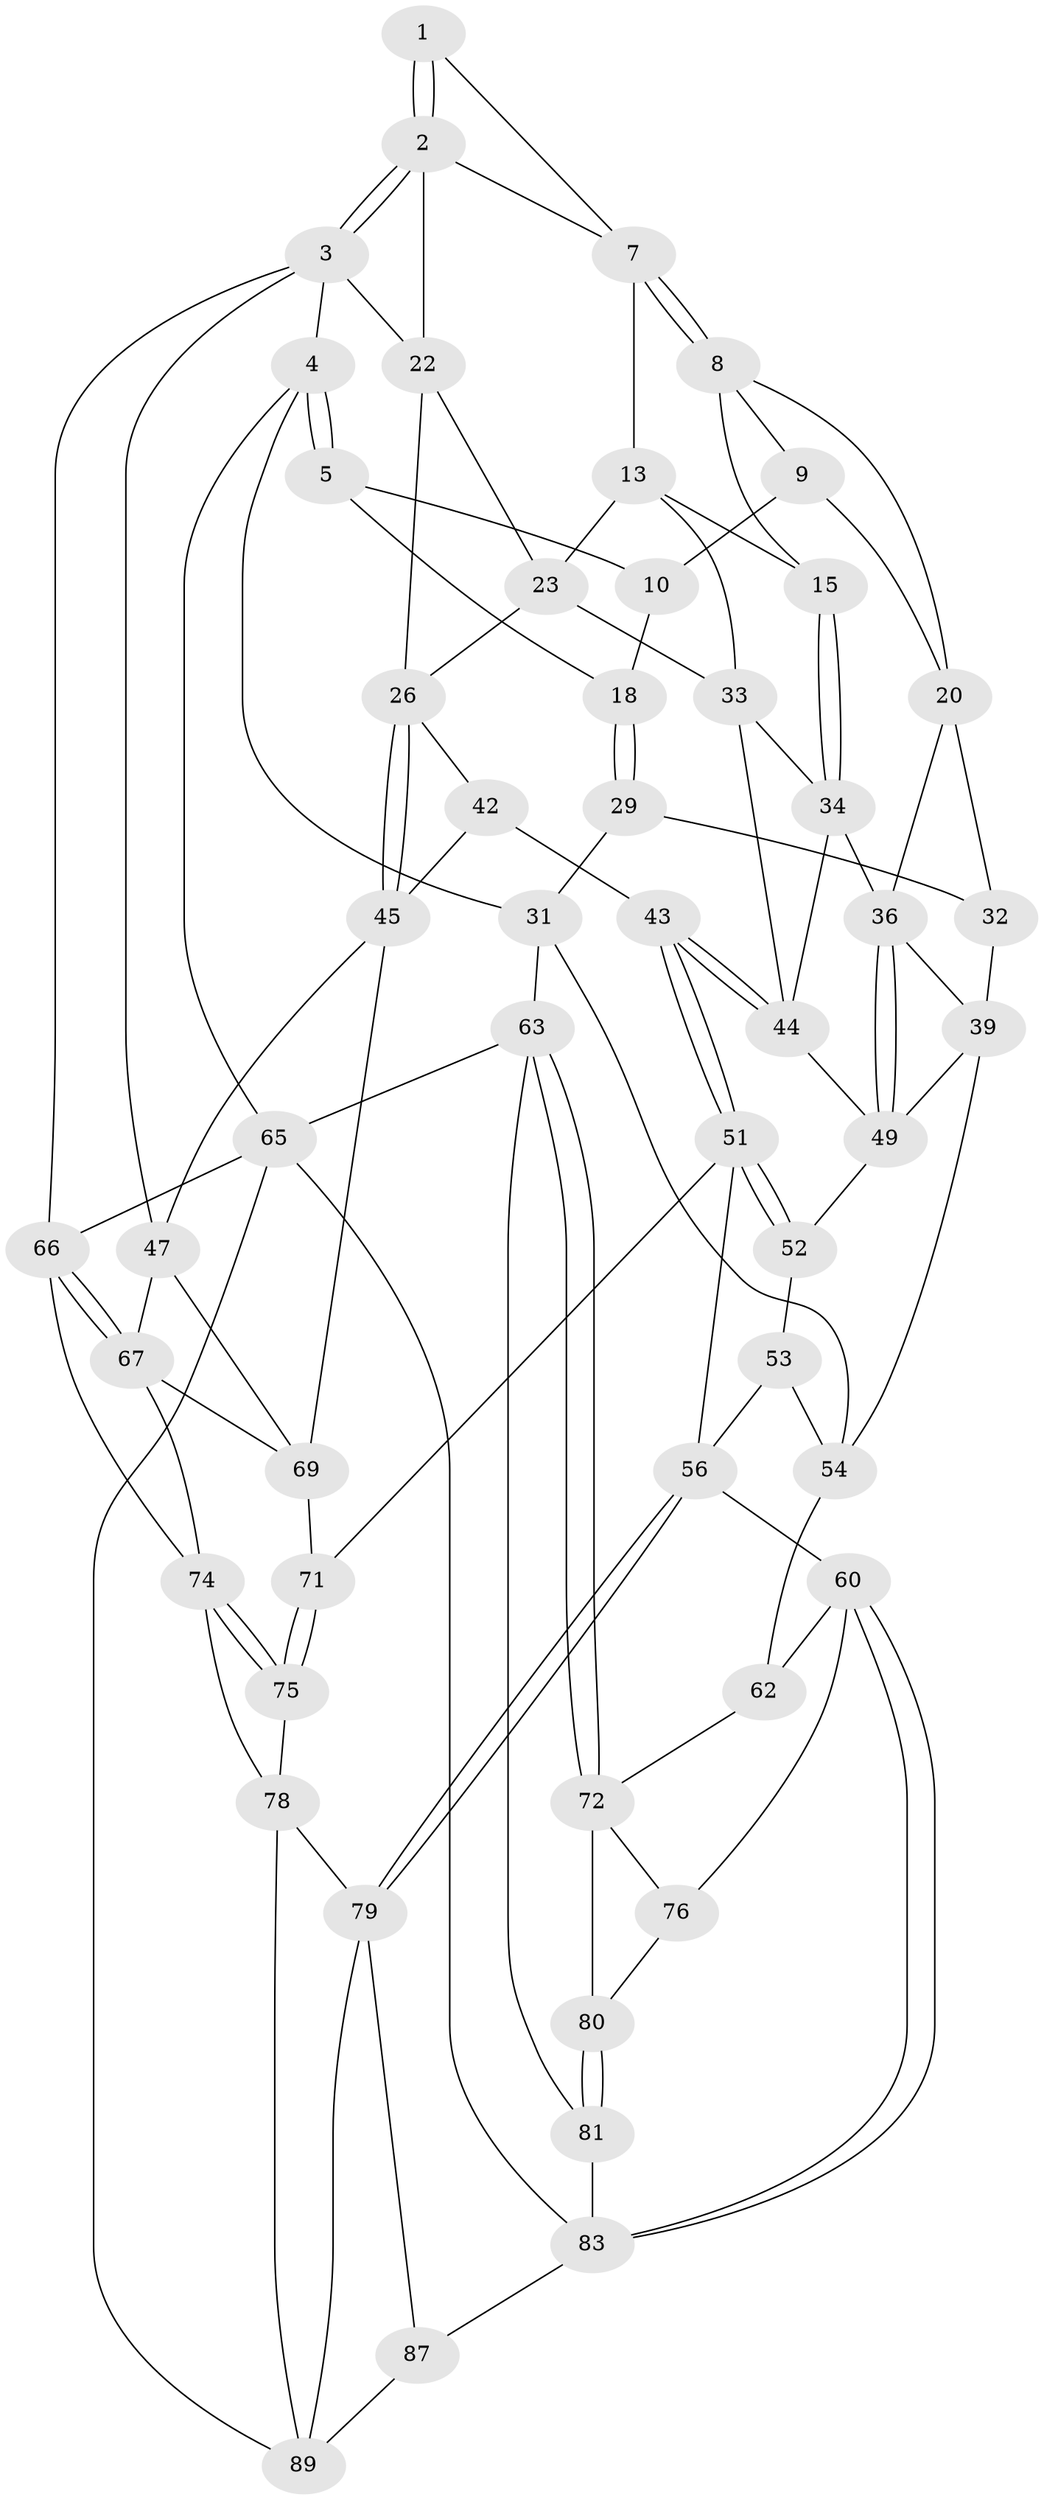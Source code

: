 // original degree distribution, {3: 0.021739130434782608, 5: 0.5869565217391305, 4: 0.20652173913043478, 6: 0.18478260869565216}
// Generated by graph-tools (version 1.1) at 2025/11/02/27/25 16:11:53]
// undirected, 53 vertices, 115 edges
graph export_dot {
graph [start="1"]
  node [color=gray90,style=filled];
  1 [pos="+0.37341310656371574+0"];
  2 [pos="+0.9185368244022281+0",super="+12"];
  3 [pos="+1+0",super="+24"];
  4 [pos="+0+0"];
  5 [pos="+0+0",super="+6"];
  7 [pos="+0.4457056204310902+0.024164379673533264",super="+11"];
  8 [pos="+0.3337982050082747+0.13911014900442556",super="+16"];
  9 [pos="+0.32147026096041337+0.14025425633843172",super="+19"];
  10 [pos="+0.2917966157472591+0.1169530738320604",super="+17"];
  13 [pos="+0.4935921156758262+0.18231580489172253",super="+14"];
  15 [pos="+0.47962390958526924+0.2022698433506875"];
  18 [pos="+0.15048296789179416+0.14632485254247557"];
  20 [pos="+0.34276340099606506+0.28107707100765617",super="+21"];
  22 [pos="+0.7594990448004838+0.03024118606086041",super="+25"];
  23 [pos="+0.7051016261692434+0.10231271232490165",super="+28"];
  26 [pos="+0.8512357467042118+0.3024662743233193",super="+27"];
  29 [pos="+0.1469044633458255+0.17346458715173335",super="+30"];
  31 [pos="+0+0.3799395106816276",super="+59"];
  32 [pos="+0.20144414560991028+0.2812498030204212",super="+41"];
  33 [pos="+0.616206185682608+0.2843655588009713",super="+38"];
  34 [pos="+0.47820564363765705+0.3349230452483213",super="+35"];
  36 [pos="+0.4224305487457975+0.38617836637999525",super="+37"];
  39 [pos="+0.2740356870953645+0.44002227514558884",super="+40"];
  42 [pos="+0.7128496587823071+0.5655298521385105"];
  43 [pos="+0.676704616290565+0.5691432933460783"];
  44 [pos="+0.6098272769953099+0.45278267681926776",super="+48"];
  45 [pos="+0.9002112800072001+0.478664853364887",super="+46"];
  47 [pos="+1+0.45976571574202535",super="+68"];
  49 [pos="+0.4399928605203481+0.4381066980590856",super="+50"];
  51 [pos="+0.6345146521283516+0.5935287284169728",super="+55"];
  52 [pos="+0.46415402643851733+0.5224757279075954"];
  53 [pos="+0.3752467343124463+0.5672163395909348"];
  54 [pos="+0.1950657977558619+0.49025173061194904",super="+58"];
  56 [pos="+0.4875807825960339+0.7697778352512932",super="+57"];
  60 [pos="+0.3951176104119809+0.7803489236496344",super="+61"];
  62 [pos="+0.23025629025571745+0.6849450620720289"];
  63 [pos="+0+0.8512836882045302",super="+64"];
  65 [pos="+0+1",super="+92"];
  66 [pos="+1+1"];
  67 [pos="+1+0.8958494532032273",super="+73"];
  69 [pos="+0.8917037043623266+0.7486747513922168",super="+70"];
  71 [pos="+0.718713449175307+0.8560687886874099"];
  72 [pos="+0.06263629102080481+0.8150612019674619",super="+77"];
  74 [pos="+0.8271059581038948+1",super="+91"];
  75 [pos="+0.7185619910655843+0.8809413541519033"];
  76 [pos="+0.23292356264840686+0.851281042478493"];
  78 [pos="+0.5629605410439485+0.8780774713980575",super="+88"];
  79 [pos="+0.54617643966801+0.8648368891924564",super="+86"];
  80 [pos="+0.15001630933682822+0.9589789676794895",super="+82"];
  81 [pos="+0.12994810818697589+0.9768961926280663",super="+85"];
  83 [pos="+0.3734364193729432+0.9601514472328173",super="+84"];
  87 [pos="+0.4636522853524133+0.9600754453298871"];
  89 [pos="+0.5035626109437337+1",super="+90"];
  1 -- 2;
  1 -- 2;
  1 -- 7;
  2 -- 3;
  2 -- 3;
  2 -- 22;
  2 -- 7;
  3 -- 4;
  3 -- 66;
  3 -- 22;
  3 -- 47;
  4 -- 5;
  4 -- 5;
  4 -- 31;
  4 -- 65;
  5 -- 18;
  5 -- 10;
  7 -- 8;
  7 -- 8;
  7 -- 13;
  8 -- 9;
  8 -- 20;
  8 -- 15;
  9 -- 10 [weight=2];
  9 -- 20;
  10 -- 18;
  13 -- 23;
  13 -- 33;
  13 -- 15;
  15 -- 34;
  15 -- 34;
  18 -- 29;
  18 -- 29;
  20 -- 32;
  20 -- 36;
  22 -- 23;
  22 -- 26;
  23 -- 33;
  23 -- 26;
  26 -- 45;
  26 -- 45;
  26 -- 42;
  29 -- 32 [weight=2];
  29 -- 31;
  31 -- 63;
  31 -- 54;
  32 -- 39;
  33 -- 34;
  33 -- 44;
  34 -- 36;
  34 -- 44;
  36 -- 49;
  36 -- 49;
  36 -- 39;
  39 -- 54;
  39 -- 49;
  42 -- 43;
  42 -- 45;
  43 -- 44;
  43 -- 44;
  43 -- 51;
  43 -- 51;
  44 -- 49;
  45 -- 47;
  45 -- 69;
  47 -- 67;
  47 -- 69;
  49 -- 52;
  51 -- 52;
  51 -- 52;
  51 -- 56;
  51 -- 71;
  52 -- 53;
  53 -- 54;
  53 -- 56;
  54 -- 62;
  56 -- 79;
  56 -- 79;
  56 -- 60;
  60 -- 83;
  60 -- 83;
  60 -- 62;
  60 -- 76;
  62 -- 72;
  63 -- 72;
  63 -- 72;
  63 -- 65;
  63 -- 81;
  65 -- 66;
  65 -- 89;
  65 -- 83;
  66 -- 67;
  66 -- 67;
  66 -- 74;
  67 -- 74;
  67 -- 69;
  69 -- 71;
  71 -- 75;
  71 -- 75;
  72 -- 80;
  72 -- 76;
  74 -- 75;
  74 -- 75;
  74 -- 78;
  75 -- 78;
  76 -- 80;
  78 -- 79;
  78 -- 89;
  79 -- 89;
  79 -- 87;
  80 -- 81 [weight=2];
  80 -- 81;
  81 -- 83;
  83 -- 87;
  87 -- 89;
}
